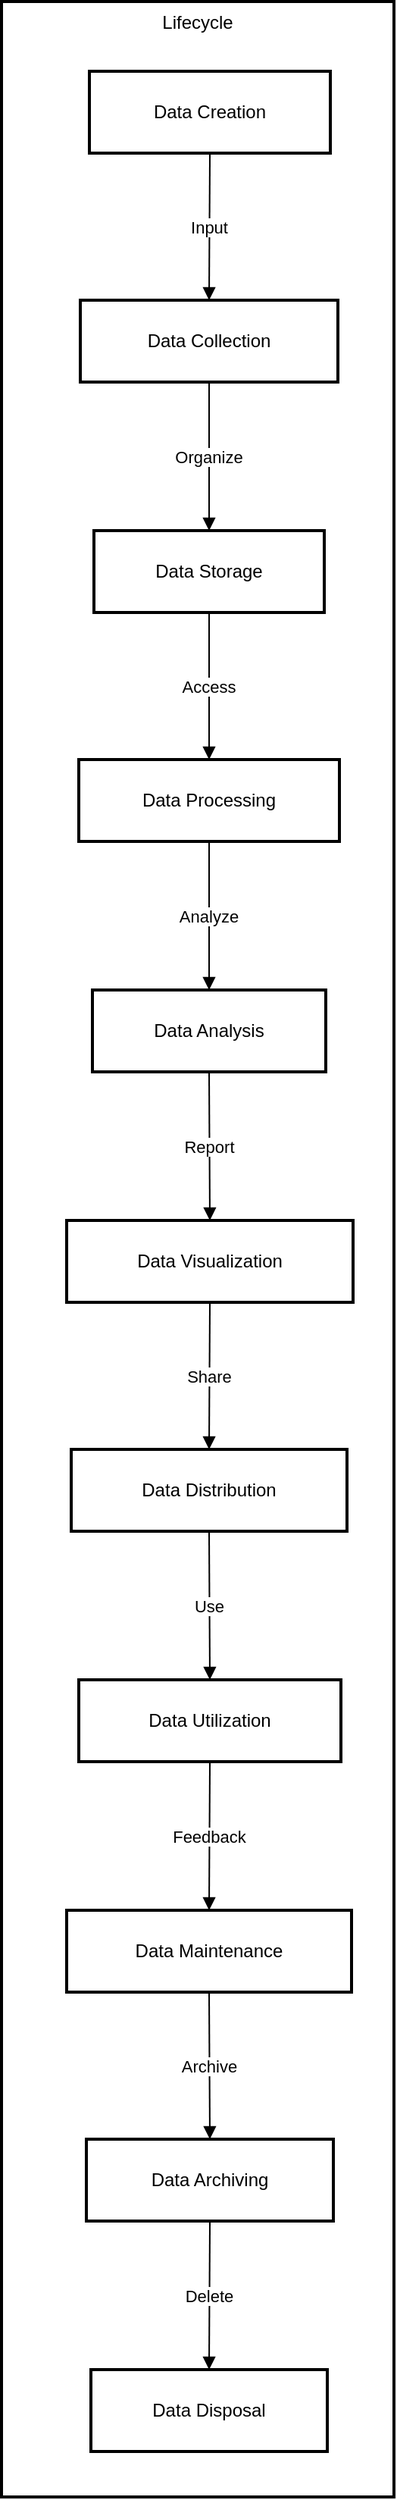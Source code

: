 <mxfile version="27.0.2">
  <diagram name="Page-1" id="XrZrb99IjF0XKf35x9la">
    <mxGraphModel>
      <root>
        <mxCell id="0" />
        <mxCell id="1" parent="0" />
        <mxCell id="2" value="Lifecycle" style="whiteSpace=wrap;strokeWidth=2;verticalAlign=top;" vertex="1" parent="1">
          <mxGeometry x="8" y="8" width="259" height="1646" as="geometry" />
        </mxCell>
        <mxCell id="3" value="Data Creation" style="whiteSpace=wrap;strokeWidth=2;" vertex="1" parent="2">
          <mxGeometry x="58" y="46" width="159" height="54" as="geometry" />
        </mxCell>
        <mxCell id="4" value="Data Collection" style="whiteSpace=wrap;strokeWidth=2;" vertex="1" parent="2">
          <mxGeometry x="52" y="197" width="170" height="54" as="geometry" />
        </mxCell>
        <mxCell id="5" value="Data Storage" style="whiteSpace=wrap;strokeWidth=2;" vertex="1" parent="2">
          <mxGeometry x="61" y="349" width="152" height="54" as="geometry" />
        </mxCell>
        <mxCell id="6" value="Data Processing" style="whiteSpace=wrap;strokeWidth=2;" vertex="1" parent="2">
          <mxGeometry x="51" y="500" width="172" height="54" as="geometry" />
        </mxCell>
        <mxCell id="7" value="Data Analysis" style="whiteSpace=wrap;strokeWidth=2;" vertex="1" parent="2">
          <mxGeometry x="60" y="652" width="154" height="54" as="geometry" />
        </mxCell>
        <mxCell id="8" value="Data Visualization" style="whiteSpace=wrap;strokeWidth=2;" vertex="1" parent="2">
          <mxGeometry x="43" y="804" width="189" height="54" as="geometry" />
        </mxCell>
        <mxCell id="9" value="Data Distribution" style="whiteSpace=wrap;strokeWidth=2;" vertex="1" parent="2">
          <mxGeometry x="46" y="955" width="182" height="54" as="geometry" />
        </mxCell>
        <mxCell id="10" value="Data Utilization" style="whiteSpace=wrap;strokeWidth=2;" vertex="1" parent="2">
          <mxGeometry x="51" y="1107" width="173" height="54" as="geometry" />
        </mxCell>
        <mxCell id="11" value="Data Maintenance" style="whiteSpace=wrap;strokeWidth=2;" vertex="1" parent="2">
          <mxGeometry x="43" y="1259" width="188" height="54" as="geometry" />
        </mxCell>
        <mxCell id="12" value="Data Archiving" style="whiteSpace=wrap;strokeWidth=2;" vertex="1" parent="2">
          <mxGeometry x="56" y="1410" width="163" height="54" as="geometry" />
        </mxCell>
        <mxCell id="13" value="Data Disposal" style="whiteSpace=wrap;strokeWidth=2;" vertex="1" parent="2">
          <mxGeometry x="59" y="1562" width="156" height="54" as="geometry" />
        </mxCell>
        <mxCell id="14" value="Input" style="curved=1;startArrow=none;endArrow=block;exitX=0.5;exitY=0.99;entryX=0.5;entryY=0;" edge="1" parent="2" source="3" target="4">
          <mxGeometry relative="1" as="geometry">
            <Array as="points" />
          </mxGeometry>
        </mxCell>
        <mxCell id="15" value="Organize" style="curved=1;startArrow=none;endArrow=block;exitX=0.5;exitY=1;entryX=0.5;entryY=0;" edge="1" parent="2" source="4" target="5">
          <mxGeometry relative="1" as="geometry">
            <Array as="points" />
          </mxGeometry>
        </mxCell>
        <mxCell id="16" value="Access" style="curved=1;startArrow=none;endArrow=block;exitX=0.5;exitY=1;entryX=0.5;entryY=0.01;" edge="1" parent="2" source="5" target="6">
          <mxGeometry relative="1" as="geometry">
            <Array as="points" />
          </mxGeometry>
        </mxCell>
        <mxCell id="17" value="Analyze" style="curved=1;startArrow=none;endArrow=block;exitX=0.5;exitY=1.01;entryX=0.5;entryY=0;" edge="1" parent="2" source="6" target="7">
          <mxGeometry relative="1" as="geometry">
            <Array as="points" />
          </mxGeometry>
        </mxCell>
        <mxCell id="18" value="Report" style="curved=1;startArrow=none;endArrow=block;exitX=0.5;exitY=1;entryX=0.5;entryY=0;" edge="1" parent="2" source="7" target="8">
          <mxGeometry relative="1" as="geometry">
            <Array as="points" />
          </mxGeometry>
        </mxCell>
        <mxCell id="19" value="Share" style="curved=1;startArrow=none;endArrow=block;exitX=0.5;exitY=1;entryX=0.5;entryY=0.01;" edge="1" parent="2" source="8" target="9">
          <mxGeometry relative="1" as="geometry">
            <Array as="points" />
          </mxGeometry>
        </mxCell>
        <mxCell id="20" value="Use" style="curved=1;startArrow=none;endArrow=block;exitX=0.5;exitY=1.01;entryX=0.5;entryY=0;" edge="1" parent="2" source="9" target="10">
          <mxGeometry relative="1" as="geometry">
            <Array as="points" />
          </mxGeometry>
        </mxCell>
        <mxCell id="21" value="Feedback" style="curved=1;startArrow=none;endArrow=block;exitX=0.5;exitY=1;entryX=0.5;entryY=0;" edge="1" parent="2" source="10" target="11">
          <mxGeometry relative="1" as="geometry">
            <Array as="points" />
          </mxGeometry>
        </mxCell>
        <mxCell id="22" value="Archive" style="curved=1;startArrow=none;endArrow=block;exitX=0.5;exitY=1;entryX=0.5;entryY=0.01;" edge="1" parent="2" source="11" target="12">
          <mxGeometry relative="1" as="geometry">
            <Array as="points" />
          </mxGeometry>
        </mxCell>
        <mxCell id="23" value="Delete" style="curved=1;startArrow=none;endArrow=block;exitX=0.5;exitY=1.01;entryX=0.5;entryY=0;" edge="1" parent="2" source="12" target="13">
          <mxGeometry relative="1" as="geometry">
            <Array as="points" />
          </mxGeometry>
        </mxCell>
      </root>
    </mxGraphModel>
  </diagram>
</mxfile>
